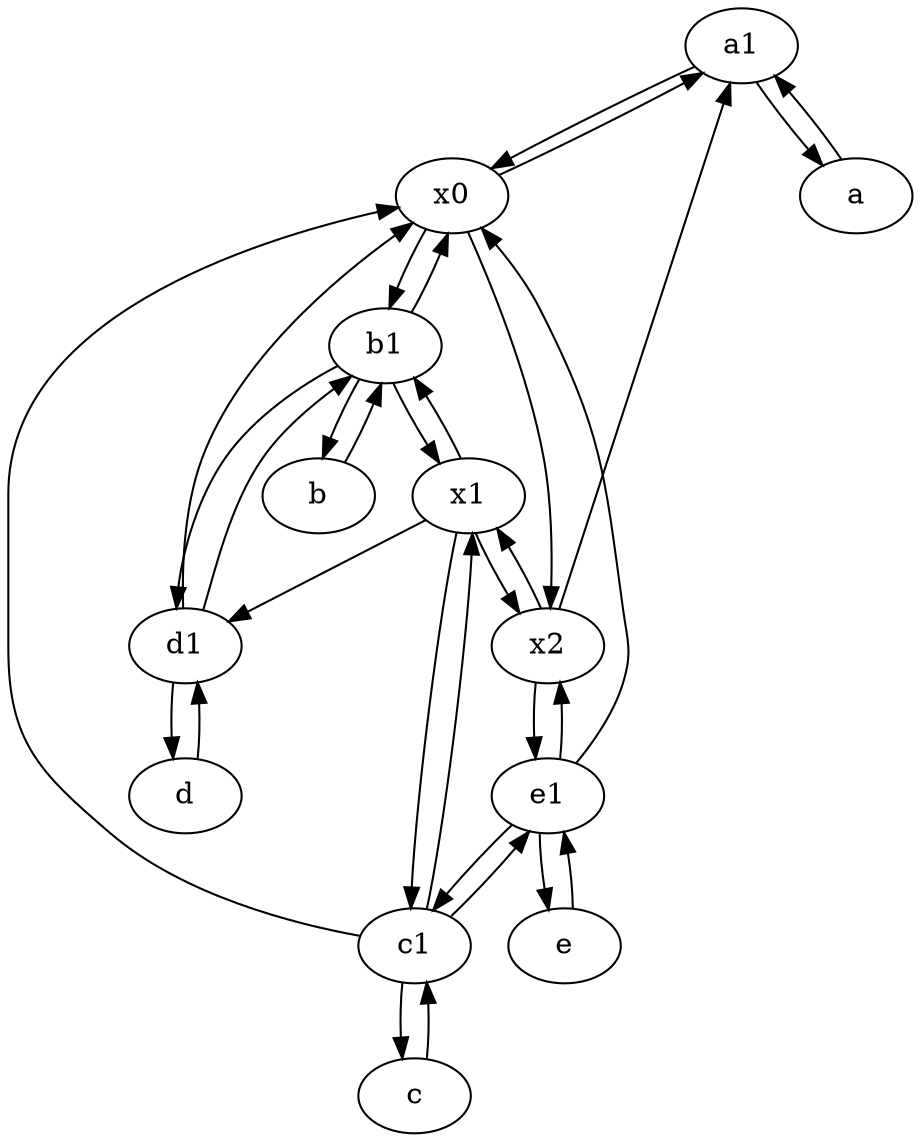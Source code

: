 digraph  {
	a1 [pos="40,15!"];
	x2;
	b1 [pos="45,20!"];
	e1 [pos="25,45!"];
	e [pos="30,50!"];
	x0;
	d1 [pos="25,30!"];
	d [pos="20,30!"];
	b [pos="50,20!"];
	a [pos="40,10!"];
	c [pos="20,10!"];
	x1;
	c1 [pos="30,15!"];
	x2 -> e1;
	c -> c1;
	b1 -> x0;
	b1 -> b;
	b -> b1;
	e1 -> x0;
	d1 -> d;
	d -> d1;
	x2 -> x1;
	a1 -> x0;
	x2 -> a1;
	x0 -> a1;
	e1 -> e;
	b1 -> d1;
	a1 -> a;
	c1 -> x1;
	e1 -> c1;
	b1 -> x1;
	d1 -> x0;
	x1 -> b1;
	c1 -> c;
	x0 -> x2;
	e1 -> x2;
	d1 -> b1;
	a -> a1;
	c1 -> e1;
	x1 -> x2;
	c1 -> x0;
	x0 -> b1;
	x1 -> c1;
	e -> e1;
	x1 -> d1;

	}